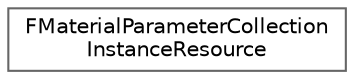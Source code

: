 digraph "Graphical Class Hierarchy"
{
 // INTERACTIVE_SVG=YES
 // LATEX_PDF_SIZE
  bgcolor="transparent";
  edge [fontname=Helvetica,fontsize=10,labelfontname=Helvetica,labelfontsize=10];
  node [fontname=Helvetica,fontsize=10,shape=box,height=0.2,width=0.4];
  rankdir="LR";
  Node0 [id="Node000000",label="FMaterialParameterCollection\lInstanceResource",height=0.2,width=0.4,color="grey40", fillcolor="white", style="filled",URL="$df/d53/classFMaterialParameterCollectionInstanceResource.html",tooltip="Rendering thread mirror of UMaterialParameterCollectionInstance."];
}
